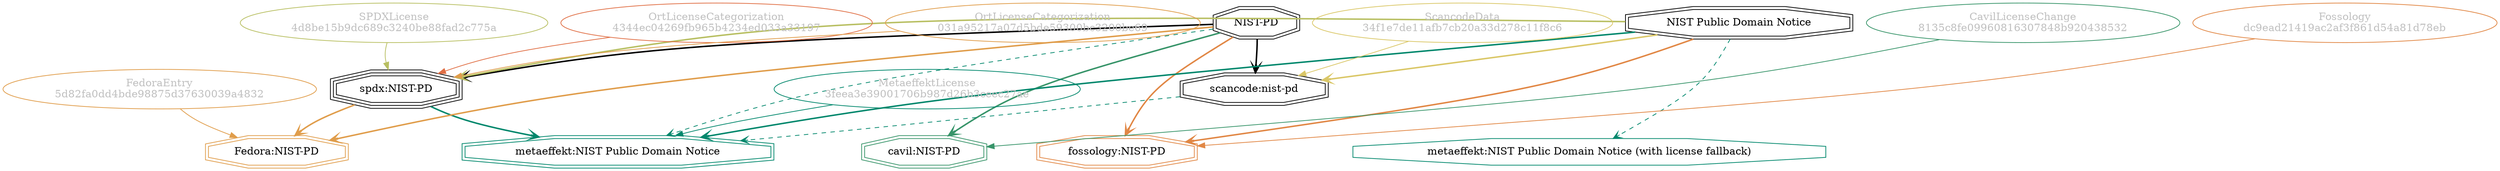 strict digraph {
    node [shape=box];
    graph [splines=curved];
    3062 [label="SPDXLicense\n4d8be15b9dc689c3240be88fad2c775a"
         ,fontcolor=gray
         ,color="#b8bf62"
         ,fillcolor="beige;1"
         ,shape=ellipse];
    3063 [label="spdx:NIST-PD"
         ,shape=tripleoctagon];
    3064 [label="NIST-PD"
         ,shape=doubleoctagon];
    3065 [label="NIST Public Domain Notice"
         ,shape=doubleoctagon];
    8188 [label="FedoraEntry\n5d82fa0dd4bde98875d37630039a4832"
         ,fontcolor=gray
         ,color="#e09d4b"
         ,fillcolor="beige;1"
         ,shape=ellipse];
    8189 [label="Fedora:NIST-PD"
         ,color="#e09d4b"
         ,shape=doubleoctagon];
    20629 [label="ScancodeData\n34f1e7de11afb7cb20a33d278c11f8c6"
          ,fontcolor=gray
          ,color="#dac767"
          ,fillcolor="beige;1"
          ,shape=ellipse];
    20630 [label="scancode:nist-pd"
          ,shape=doubleoctagon];
    28134 [label="Fossology\ndc9ead21419ac2af3f861d54a81d78eb"
          ,fontcolor=gray
          ,color="#e18745"
          ,fillcolor="beige;1"
          ,shape=ellipse];
    28135 [label="fossology:NIST-PD"
          ,color="#e18745"
          ,shape=doubleoctagon];
    35094 [label="OrtLicenseCategorization\n4344ec04269fb965b4234ed033a33197"
          ,fontcolor=gray
          ,color="#e06f45"
          ,fillcolor="beige;1"
          ,shape=ellipse];
    36217 [label="OrtLicenseCategorization\n031a95217a07d5bde59300bc3200be69"
          ,fontcolor=gray
          ,color="#e09d4b"
          ,fillcolor="beige;1"
          ,shape=ellipse];
    37250 [label="CavilLicenseChange\n8135c8fe09960816307848b920438532"
          ,fontcolor=gray
          ,color="#379469"
          ,fillcolor="beige;1"
          ,shape=ellipse];
    37251 [label="cavil:NIST-PD"
          ,color="#379469"
          ,shape=doubleoctagon];
    45893 [label="MetaeffektLicense\n3feea3e39001706b987d26b3ceec27ae"
          ,fontcolor=gray
          ,color="#00876c"
          ,fillcolor="beige;1"
          ,shape=ellipse];
    45894 [label="metaeffekt:NIST Public Domain Notice"
          ,color="#00876c"
          ,shape=doubleoctagon];
    45896 [label="metaeffekt:NIST Public Domain Notice (with license fallback)"
          ,color="#00876c"
          ,shape=octagon];
    3062 -> 3063 [weight=0.5
                 ,color="#b8bf62"];
    3063 -> 8189 [style=bold
                 ,arrowhead=vee
                 ,weight=0.7
                 ,color="#e09d4b"];
    3063 -> 45894 [style=bold
                  ,arrowhead=vee
                  ,weight=0.7
                  ,color="#00876c"];
    3064 -> 3063 [style=bold
                 ,arrowhead=vee
                 ,weight=0.7];
    3064 -> 8189 [style=bold
                 ,arrowhead=vee
                 ,weight=0.7
                 ,color="#e09d4b"];
    3064 -> 20630 [style=bold
                  ,arrowhead=vee
                  ,weight=0.7];
    3064 -> 28135 [style=bold
                  ,arrowhead=vee
                  ,weight=0.7
                  ,color="#e18745"];
    3064 -> 37251 [style=bold
                  ,arrowhead=vee
                  ,weight=0.7
                  ,color="#379469"];
    3064 -> 37251 [style=bold
                  ,arrowhead=vee
                  ,weight=0.7
                  ,color="#379469"];
    3064 -> 45894 [style=dashed
                  ,arrowhead=vee
                  ,weight=0.5
                  ,color="#00876c"];
    3065 -> 3063 [style=bold
                 ,arrowhead=vee
                 ,weight=0.7
                 ,color="#b8bf62"];
    3065 -> 20630 [style=bold
                  ,arrowhead=vee
                  ,weight=0.7
                  ,color="#dac767"];
    3065 -> 28135 [style=bold
                  ,arrowhead=vee
                  ,weight=0.7
                  ,color="#e18745"];
    3065 -> 45894 [style=bold
                  ,arrowhead=vee
                  ,weight=0.7
                  ,color="#00876c"];
    3065 -> 45894 [style=bold
                  ,arrowhead=vee
                  ,weight=0.7
                  ,color="#00876c"];
    3065 -> 45896 [style=dashed
                  ,arrowhead=vee
                  ,weight=0.5
                  ,color="#00876c"];
    8188 -> 8189 [weight=0.5
                 ,color="#e09d4b"];
    20629 -> 20630 [weight=0.5
                   ,color="#dac767"];
    20630 -> 45894 [style=dashed
                   ,arrowhead=vee
                   ,weight=0.5
                   ,color="#00876c"];
    28134 -> 28135 [weight=0.5
                   ,color="#e18745"];
    35094 -> 3063 [weight=0.5
                  ,color="#e06f45"];
    36217 -> 3063 [weight=0.5
                  ,color="#e09d4b"];
    37250 -> 37251 [weight=0.5
                   ,color="#379469"];
    45893 -> 45894 [weight=0.5
                   ,color="#00876c"];
}
